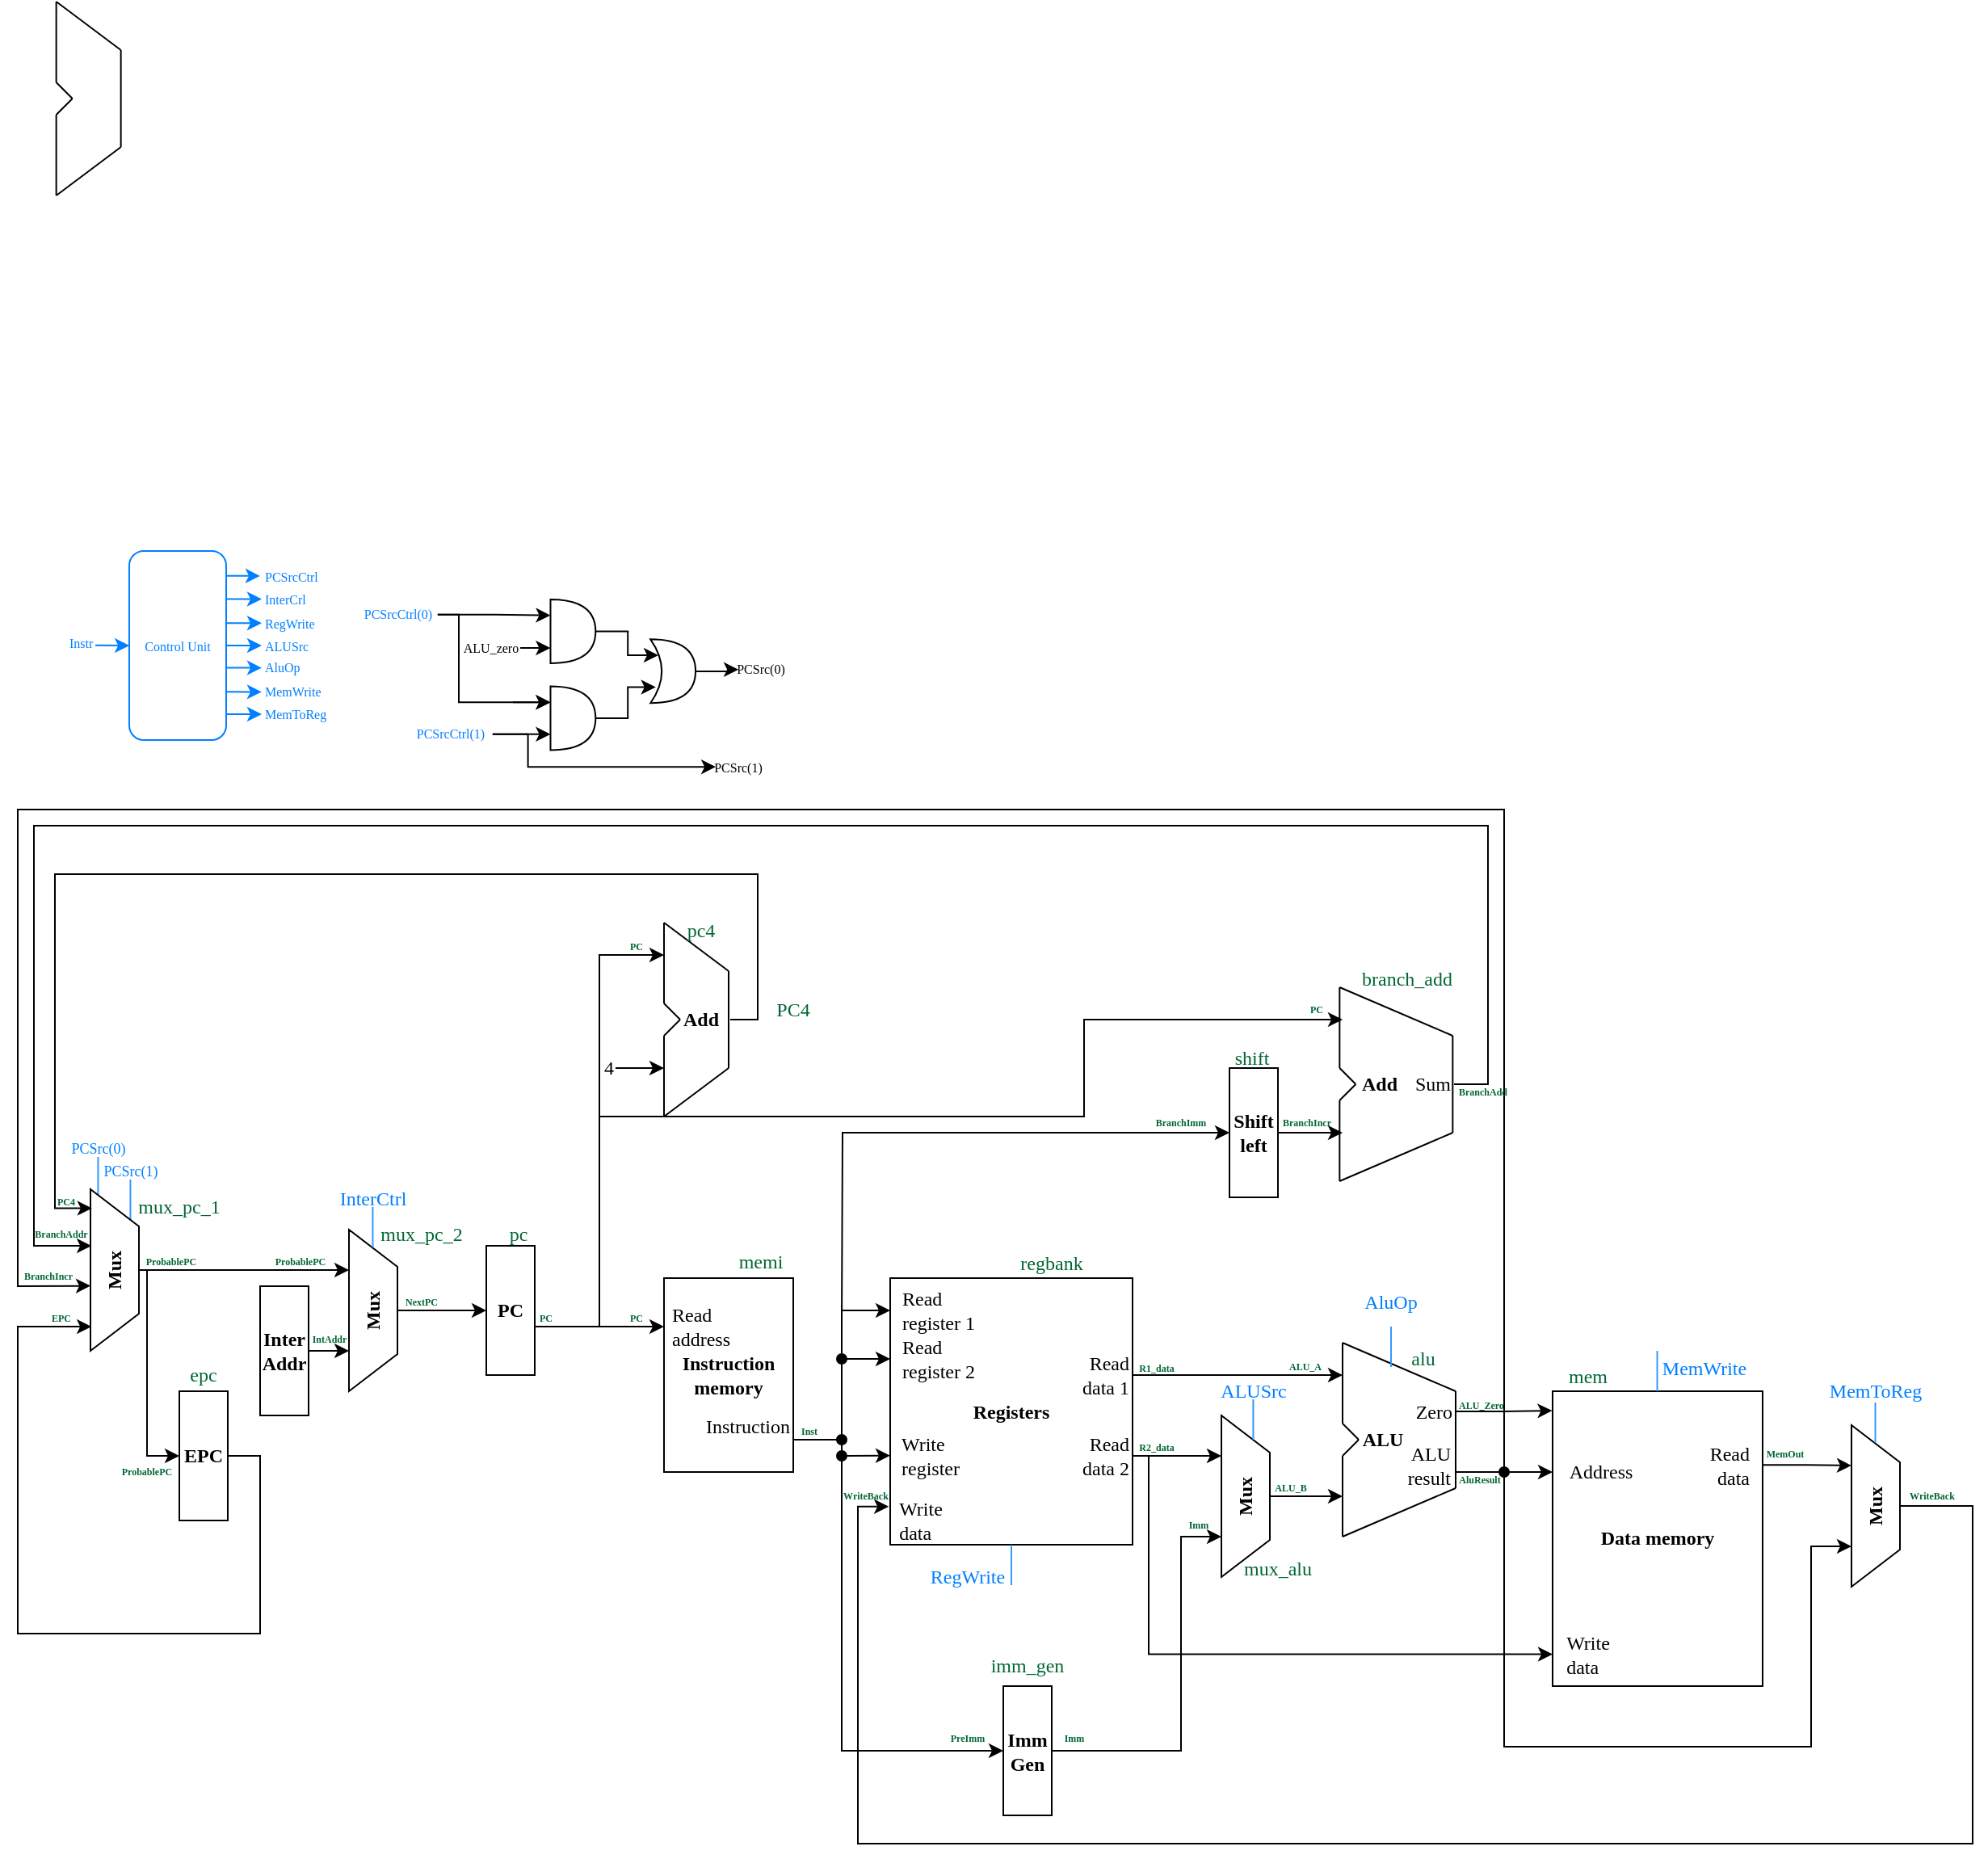 <mxfile version="20.0.1" type="google"><diagram id="E4F_lcrYX_jfELqJrm0R" name="Page-1"><mxGraphModel grid="0" page="0" gridSize="10" guides="1" tooltips="1" connect="1" arrows="1" fold="1" pageScale="1" pageWidth="827" pageHeight="1169" math="0" shadow="0"><root><mxCell id="0"/><mxCell id="1" parent="0"/><mxCell id="031ylx6lUXf5HoYLeLrI-119" value="" style="endArrow=none;html=1;entryX=0.5;entryY=1;entryDx=0;entryDy=0;strokeColor=#3399FF;fontFamily=Tahoma;" edge="1" parent="1"><mxGeometry width="50" height="50" relative="1" as="geometry"><mxPoint x="-110.29" y="260" as="sourcePoint"/><mxPoint x="-110.29" y="235" as="targetPoint"/></mxGeometry></mxCell><mxCell id="031ylx6lUXf5HoYLeLrI-122" value="&lt;font color=&quot;#007fff&quot; style=&quot;font-size: 9px;&quot;&gt;PCSrc(0)&lt;/font&gt;" style="text;html=1;strokeColor=none;fillColor=none;align=center;verticalAlign=middle;whiteSpace=wrap;rounded=0;fontSize=9;fontFamily=Tahoma;" vertex="1" parent="1"><mxGeometry x="-130" y="220" width="40" height="20" as="geometry"/></mxCell><mxCell id="SATdBJKkfqwQmDbWRKTM-77" value="" style="endArrow=none;html=1;entryX=0.5;entryY=1;entryDx=0;entryDy=0;strokeColor=#3399FF;fontFamily=Tahoma;" edge="1" parent="1"><mxGeometry width="50" height="50" relative="1" as="geometry"><mxPoint x="-90.29" y="274.0" as="sourcePoint"/><mxPoint x="-90.29" y="249" as="targetPoint"/></mxGeometry></mxCell><mxCell id="SATdBJKkfqwQmDbWRKTM-78" value="&lt;font color=&quot;#007fff&quot; style=&quot;font-size: 9px;&quot;&gt;PCSrc(1)&lt;/font&gt;" style="text;html=1;strokeColor=none;fillColor=none;align=center;verticalAlign=middle;whiteSpace=wrap;rounded=0;fontSize=9;fontFamily=Tahoma;" vertex="1" parent="1"><mxGeometry x="-110" y="234" width="40" height="20" as="geometry"/></mxCell><mxCell id="031ylx6lUXf5HoYLeLrI-25" style="edgeStyle=orthogonalEdgeStyle;rounded=0;orthogonalLoop=1;jettySize=auto;html=1;exitX=1;exitY=0.25;exitDx=0;exitDy=0;entryX=0;entryY=0.25;entryDx=0;entryDy=0;fontFamily=Tahoma;" edge="1" parent="1" source="031ylx6lUXf5HoYLeLrI-5" target="031ylx6lUXf5HoYLeLrI-16"><mxGeometry relative="1" as="geometry"><Array as="points"><mxPoint x="160" y="340"/></Array></mxGeometry></mxCell><mxCell id="031ylx6lUXf5HoYLeLrI-5" value="&lt;b&gt;PC&lt;/b&gt;" style="rounded=0;whiteSpace=wrap;html=1;rotation=0;fontFamily=Tahoma;" vertex="1" parent="1"><mxGeometry x="130" y="290" width="30" height="80" as="geometry"/></mxCell><mxCell id="031ylx6lUXf5HoYLeLrI-8" value="" style="endArrow=none;html=1;fontFamily=Tahoma;" edge="1" parent="1"><mxGeometry width="50" height="50" relative="1" as="geometry"><mxPoint x="-96.18" y="-390" as="sourcePoint"/><mxPoint x="-96.18" y="-450" as="targetPoint"/></mxGeometry></mxCell><mxCell id="031ylx6lUXf5HoYLeLrI-9" value="" style="endArrow=none;html=1;fontFamily=Tahoma;" edge="1" parent="1"><mxGeometry width="50" height="50" relative="1" as="geometry"><mxPoint x="-136.18" y="-360" as="sourcePoint"/><mxPoint x="-96.18" y="-390" as="targetPoint"/></mxGeometry></mxCell><mxCell id="031ylx6lUXf5HoYLeLrI-11" value="" style="endArrow=none;html=1;fontFamily=Tahoma;" edge="1" parent="1"><mxGeometry width="50" height="50" relative="1" as="geometry"><mxPoint x="-136.18" y="-480" as="sourcePoint"/><mxPoint x="-96.18" y="-450" as="targetPoint"/></mxGeometry></mxCell><mxCell id="031ylx6lUXf5HoYLeLrI-12" value="" style="endArrow=none;html=1;fontFamily=Tahoma;" edge="1" parent="1"><mxGeometry width="50" height="50" relative="1" as="geometry"><mxPoint x="-136.18" y="-480" as="sourcePoint"/><mxPoint x="-136.18" y="-430" as="targetPoint"/></mxGeometry></mxCell><mxCell id="031ylx6lUXf5HoYLeLrI-13" value="" style="endArrow=none;html=1;fontFamily=Tahoma;" edge="1" parent="1"><mxGeometry width="50" height="50" relative="1" as="geometry"><mxPoint x="-136.18" y="-410" as="sourcePoint"/><mxPoint x="-136.18" y="-360" as="targetPoint"/></mxGeometry></mxCell><mxCell id="031ylx6lUXf5HoYLeLrI-14" value="" style="endArrow=none;html=1;fontFamily=Tahoma;" edge="1" parent="1"><mxGeometry width="50" height="50" relative="1" as="geometry"><mxPoint x="-136.18" y="-430" as="sourcePoint"/><mxPoint x="-126.18" y="-420" as="targetPoint"/></mxGeometry></mxCell><mxCell id="031ylx6lUXf5HoYLeLrI-15" value="" style="endArrow=none;html=1;fontFamily=Tahoma;" edge="1" parent="1"><mxGeometry width="50" height="50" relative="1" as="geometry"><mxPoint x="-126.18" y="-420" as="sourcePoint"/><mxPoint x="-136.18" y="-410" as="targetPoint"/></mxGeometry></mxCell><mxCell id="031ylx6lUXf5HoYLeLrI-16" value="&lt;b&gt;Instruction memory&lt;/b&gt;" style="rounded=0;whiteSpace=wrap;html=1;fontFamily=Tahoma;" vertex="1" parent="1"><mxGeometry x="240" y="310" width="80" height="120" as="geometry"/></mxCell><mxCell id="031ylx6lUXf5HoYLeLrI-17" value="&lt;b&gt;Registers&lt;/b&gt;" style="rounded=0;whiteSpace=wrap;html=1;fontFamily=Tahoma;" vertex="1" parent="1"><mxGeometry x="380" y="310" width="150" height="165" as="geometry"/></mxCell><mxCell id="031ylx6lUXf5HoYLeLrI-18" value="" style="endArrow=none;html=1;fontFamily=Tahoma;" edge="1" parent="1"><mxGeometry width="50" height="50" relative="1" as="geometry"><mxPoint x="280.0" y="180.0" as="sourcePoint"/><mxPoint x="280.0" y="120.0" as="targetPoint"/></mxGeometry></mxCell><mxCell id="031ylx6lUXf5HoYLeLrI-19" value="" style="endArrow=none;html=1;fontFamily=Tahoma;" edge="1" parent="1"><mxGeometry width="50" height="50" relative="1" as="geometry"><mxPoint x="240.0" y="210.0" as="sourcePoint"/><mxPoint x="280.0" y="180.0" as="targetPoint"/></mxGeometry></mxCell><mxCell id="031ylx6lUXf5HoYLeLrI-20" value="" style="endArrow=none;html=1;fontFamily=Tahoma;" edge="1" parent="1"><mxGeometry width="50" height="50" relative="1" as="geometry"><mxPoint x="240.0" y="90.0" as="sourcePoint"/><mxPoint x="280.0" y="120.0" as="targetPoint"/></mxGeometry></mxCell><mxCell id="031ylx6lUXf5HoYLeLrI-21" value="" style="endArrow=none;html=1;fontFamily=Tahoma;" edge="1" parent="1"><mxGeometry width="50" height="50" relative="1" as="geometry"><mxPoint x="240.0" y="90.0" as="sourcePoint"/><mxPoint x="240.0" y="140.0" as="targetPoint"/></mxGeometry></mxCell><mxCell id="031ylx6lUXf5HoYLeLrI-22" value="" style="endArrow=none;html=1;fontFamily=Tahoma;" edge="1" parent="1"><mxGeometry width="50" height="50" relative="1" as="geometry"><mxPoint x="240.0" y="160.0" as="sourcePoint"/><mxPoint x="240.0" y="210.0" as="targetPoint"/></mxGeometry></mxCell><mxCell id="031ylx6lUXf5HoYLeLrI-23" value="" style="endArrow=none;html=1;fontFamily=Tahoma;" edge="1" parent="1"><mxGeometry width="50" height="50" relative="1" as="geometry"><mxPoint x="240.0" y="140.0" as="sourcePoint"/><mxPoint x="250.0" y="150.0" as="targetPoint"/></mxGeometry></mxCell><mxCell id="031ylx6lUXf5HoYLeLrI-24" value="" style="endArrow=none;html=1;fontFamily=Tahoma;" edge="1" parent="1"><mxGeometry width="50" height="50" relative="1" as="geometry"><mxPoint x="250.0" y="150.0" as="sourcePoint"/><mxPoint x="240.0" y="160.0" as="targetPoint"/></mxGeometry></mxCell><mxCell id="031ylx6lUXf5HoYLeLrI-26" value="&lt;div style=&quot;text-align: left&quot;&gt;&lt;span&gt;Read&lt;/span&gt;&lt;/div&gt;&lt;div style=&quot;text-align: left&quot;&gt;&lt;span&gt;address&lt;/span&gt;&lt;/div&gt;" style="text;html=1;strokeColor=none;fillColor=none;align=center;verticalAlign=middle;whiteSpace=wrap;rounded=0;fontFamily=Tahoma;" vertex="1" parent="1"><mxGeometry x="243" y="330" width="40" height="20" as="geometry"/></mxCell><mxCell id="031ylx6lUXf5HoYLeLrI-32" style="edgeStyle=orthogonalEdgeStyle;rounded=0;orthogonalLoop=1;jettySize=auto;html=1;exitX=1;exitY=0.75;exitDx=0;exitDy=0;entryX=0;entryY=0.5;entryDx=0;entryDy=0;fontFamily=Tahoma;" edge="1" parent="1" source="031ylx6lUXf5HoYLeLrI-27" target="031ylx6lUXf5HoYLeLrI-28"><mxGeometry relative="1" as="geometry"><Array as="points"><mxPoint x="320" y="410"/><mxPoint x="350" y="410"/><mxPoint x="350" y="330"/></Array></mxGeometry></mxCell><mxCell id="031ylx6lUXf5HoYLeLrI-27" value="&lt;div&gt;Instruction&lt;/div&gt;" style="text;html=1;strokeColor=none;fillColor=none;align=right;verticalAlign=middle;whiteSpace=wrap;rounded=0;fontFamily=Tahoma;" vertex="1" parent="1"><mxGeometry x="280" y="392" width="40" height="20" as="geometry"/></mxCell><mxCell id="031ylx6lUXf5HoYLeLrI-28" value="&lt;div style=&quot;text-align: left&quot;&gt;&lt;span&gt;Read&lt;/span&gt;&lt;/div&gt;&lt;div style=&quot;text-align: left&quot;&gt;&lt;span&gt;register 1&lt;/span&gt;&lt;/div&gt;" style="text;html=1;strokeColor=none;fillColor=none;align=center;verticalAlign=middle;whiteSpace=wrap;rounded=0;fontFamily=Tahoma;" vertex="1" parent="1"><mxGeometry x="380" y="320" width="60" height="20" as="geometry"/></mxCell><mxCell id="031ylx6lUXf5HoYLeLrI-33" style="edgeStyle=orthogonalEdgeStyle;rounded=0;orthogonalLoop=1;jettySize=auto;html=1;entryX=0;entryY=0.5;entryDx=0;entryDy=0;startArrow=oval;startFill=1;fontFamily=Tahoma;" edge="1" parent="1" target="031ylx6lUXf5HoYLeLrI-29"><mxGeometry relative="1" as="geometry"><mxPoint x="350" y="360" as="targetPoint"/><mxPoint x="350" y="360" as="sourcePoint"/></mxGeometry></mxCell><mxCell id="031ylx6lUXf5HoYLeLrI-29" value="&lt;div style=&quot;text-align: left&quot;&gt;&lt;span&gt;Read&lt;/span&gt;&lt;/div&gt;&lt;div style=&quot;text-align: left&quot;&gt;&lt;span&gt;register 2&lt;/span&gt;&lt;/div&gt;" style="text;html=1;strokeColor=none;fillColor=none;align=center;verticalAlign=middle;whiteSpace=wrap;rounded=0;fontFamily=Tahoma;" vertex="1" parent="1"><mxGeometry x="380" y="350" width="60" height="20" as="geometry"/></mxCell><mxCell id="031ylx6lUXf5HoYLeLrI-30" value="&lt;div style=&quot;text-align: left&quot;&gt;&lt;span&gt;Write&lt;/span&gt;&lt;/div&gt;&lt;div style=&quot;text-align: left&quot;&gt;&lt;span&gt;register&lt;/span&gt;&lt;/div&gt;" style="text;html=1;strokeColor=none;fillColor=none;align=center;verticalAlign=middle;whiteSpace=wrap;rounded=0;fontFamily=Tahoma;" vertex="1" parent="1"><mxGeometry x="380" y="410" width="50" height="20" as="geometry"/></mxCell><mxCell id="031ylx6lUXf5HoYLeLrI-31" value="&lt;div style=&quot;text-align: left&quot;&gt;Write&lt;/div&gt;&lt;div style=&quot;text-align: left&quot;&gt;data&lt;/div&gt;" style="text;html=1;strokeColor=none;fillColor=none;align=center;verticalAlign=middle;whiteSpace=wrap;rounded=0;fontFamily=Tahoma;" vertex="1" parent="1"><mxGeometry x="384" y="450" width="30" height="20" as="geometry"/></mxCell><mxCell id="031ylx6lUXf5HoYLeLrI-34" style="edgeStyle=orthogonalEdgeStyle;rounded=0;orthogonalLoop=1;jettySize=auto;html=1;entryX=0;entryY=0.5;entryDx=0;entryDy=0;startArrow=oval;startFill=1;fontFamily=Tahoma;" edge="1" parent="1"><mxGeometry relative="1" as="geometry"><mxPoint x="380" y="419.86" as="targetPoint"/><mxPoint x="350" y="420" as="sourcePoint"/><Array as="points"><mxPoint x="350" y="420"/></Array></mxGeometry></mxCell><mxCell id="031ylx6lUXf5HoYLeLrI-47" style="edgeStyle=orthogonalEdgeStyle;rounded=0;orthogonalLoop=1;jettySize=auto;html=1;fontFamily=Tahoma;" edge="1" parent="1" source="031ylx6lUXf5HoYLeLrI-35"><mxGeometry relative="1" as="geometry"><mxPoint x="660" y="445" as="targetPoint"/></mxGeometry></mxCell><mxCell id="031ylx6lUXf5HoYLeLrI-35" value="&lt;b&gt;Mux&lt;/b&gt;" style="verticalLabelPosition=middle;verticalAlign=middle;html=1;shape=trapezoid;perimeter=trapezoidPerimeter;whiteSpace=wrap;size=0.23;arcSize=10;flipV=1;labelPosition=center;align=center;rotation=-90;fontFamily=Tahoma;" vertex="1" parent="1"><mxGeometry x="550" y="430" width="100" height="30" as="geometry"/></mxCell><mxCell id="031ylx6lUXf5HoYLeLrI-80" style="edgeStyle=orthogonalEdgeStyle;rounded=0;orthogonalLoop=1;jettySize=auto;html=1;fontFamily=Tahoma;" edge="1" parent="1" source="031ylx6lUXf5HoYLeLrI-36"><mxGeometry relative="1" as="geometry"><mxPoint x="660" y="370" as="targetPoint"/></mxGeometry></mxCell><mxCell id="031ylx6lUXf5HoYLeLrI-36" value="&lt;div&gt;&lt;span&gt;Read&lt;/span&gt;&lt;/div&gt;&lt;div&gt;&lt;span&gt;data 1&lt;/span&gt;&lt;/div&gt;" style="text;html=1;strokeColor=none;fillColor=none;align=right;verticalAlign=middle;whiteSpace=wrap;rounded=0;fontFamily=Tahoma;" vertex="1" parent="1"><mxGeometry x="490" y="360" width="40" height="20" as="geometry"/></mxCell><mxCell id="031ylx6lUXf5HoYLeLrI-38" style="edgeStyle=orthogonalEdgeStyle;rounded=0;orthogonalLoop=1;jettySize=auto;html=1;exitX=1;exitY=0.5;exitDx=0;exitDy=0;entryX=0.75;entryY=0;entryDx=0;entryDy=0;fontFamily=Tahoma;" edge="1" parent="1" source="031ylx6lUXf5HoYLeLrI-37" target="031ylx6lUXf5HoYLeLrI-35"><mxGeometry relative="1" as="geometry"/></mxCell><mxCell id="031ylx6lUXf5HoYLeLrI-37" value="&lt;div&gt;&lt;span&gt;Read&lt;/span&gt;&lt;/div&gt;&lt;div&gt;&lt;span&gt;data 2&lt;/span&gt;&lt;/div&gt;" style="text;html=1;strokeColor=none;fillColor=none;align=right;verticalAlign=middle;whiteSpace=wrap;rounded=0;fontFamily=Tahoma;" vertex="1" parent="1"><mxGeometry x="490" y="410" width="40" height="20" as="geometry"/></mxCell><mxCell id="031ylx6lUXf5HoYLeLrI-40" value="" style="endArrow=none;html=1;fontFamily=Tahoma;" edge="1" parent="1"><mxGeometry width="50" height="50" relative="1" as="geometry"><mxPoint x="730" y="440.0" as="sourcePoint"/><mxPoint x="730" y="380.0" as="targetPoint"/></mxGeometry></mxCell><mxCell id="031ylx6lUXf5HoYLeLrI-41" value="" style="endArrow=none;html=1;fontFamily=Tahoma;" edge="1" parent="1"><mxGeometry width="50" height="50" relative="1" as="geometry"><mxPoint x="660" y="470.0" as="sourcePoint"/><mxPoint x="730" y="440" as="targetPoint"/></mxGeometry></mxCell><mxCell id="031ylx6lUXf5HoYLeLrI-42" value="" style="endArrow=none;html=1;fontFamily=Tahoma;" edge="1" parent="1"><mxGeometry width="50" height="50" relative="1" as="geometry"><mxPoint x="660" y="350.0" as="sourcePoint"/><mxPoint x="730" y="380" as="targetPoint"/></mxGeometry></mxCell><mxCell id="031ylx6lUXf5HoYLeLrI-43" value="" style="endArrow=none;html=1;fontFamily=Tahoma;" edge="1" parent="1"><mxGeometry width="50" height="50" relative="1" as="geometry"><mxPoint x="660.0" y="350.0" as="sourcePoint"/><mxPoint x="660" y="400.0" as="targetPoint"/></mxGeometry></mxCell><mxCell id="031ylx6lUXf5HoYLeLrI-44" value="" style="endArrow=none;html=1;fontFamily=Tahoma;" edge="1" parent="1"><mxGeometry width="50" height="50" relative="1" as="geometry"><mxPoint x="660" y="420.0" as="sourcePoint"/><mxPoint x="660.0" y="470.0" as="targetPoint"/></mxGeometry></mxCell><mxCell id="031ylx6lUXf5HoYLeLrI-45" value="" style="endArrow=none;html=1;fontFamily=Tahoma;" edge="1" parent="1"><mxGeometry width="50" height="50" relative="1" as="geometry"><mxPoint x="660" y="400.0" as="sourcePoint"/><mxPoint x="670.0" y="410.0" as="targetPoint"/></mxGeometry></mxCell><mxCell id="031ylx6lUXf5HoYLeLrI-46" value="" style="endArrow=none;html=1;fontFamily=Tahoma;" edge="1" parent="1"><mxGeometry width="50" height="50" relative="1" as="geometry"><mxPoint x="670.0" y="410.0" as="sourcePoint"/><mxPoint x="660" y="420.0" as="targetPoint"/></mxGeometry></mxCell><mxCell id="031ylx6lUXf5HoYLeLrI-48" value="&lt;b&gt;ALU&lt;/b&gt;" style="text;html=1;strokeColor=none;fillColor=none;align=center;verticalAlign=middle;whiteSpace=wrap;rounded=0;fontFamily=Tahoma;" vertex="1" parent="1"><mxGeometry x="665" y="400" width="40" height="20" as="geometry"/></mxCell><mxCell id="031ylx6lUXf5HoYLeLrI-57" style="edgeStyle=orthogonalEdgeStyle;rounded=0;orthogonalLoop=1;jettySize=auto;html=1;entryX=-0.002;entryY=0.066;entryDx=0;entryDy=0;entryPerimeter=0;fontFamily=Tahoma;" edge="1" parent="1" source="031ylx6lUXf5HoYLeLrI-49" target="031ylx6lUXf5HoYLeLrI-51"><mxGeometry relative="1" as="geometry"/></mxCell><mxCell id="031ylx6lUXf5HoYLeLrI-49" value="&lt;div&gt;Zero&lt;/div&gt;" style="text;html=1;strokeColor=none;fillColor=none;align=right;verticalAlign=middle;whiteSpace=wrap;rounded=0;fontFamily=Tahoma;" vertex="1" parent="1"><mxGeometry x="690" y="382.5" width="40" height="20" as="geometry"/></mxCell><mxCell id="031ylx6lUXf5HoYLeLrI-50" value="&lt;div&gt;ALU&lt;/div&gt;&lt;div&gt;result&lt;/div&gt;" style="text;html=1;strokeColor=none;fillColor=none;align=right;verticalAlign=middle;whiteSpace=wrap;rounded=0;fontFamily=Tahoma;" vertex="1" parent="1"><mxGeometry x="689" y="416" width="40" height="20" as="geometry"/></mxCell><mxCell id="031ylx6lUXf5HoYLeLrI-59" style="edgeStyle=orthogonalEdgeStyle;rounded=0;orthogonalLoop=1;jettySize=auto;html=1;exitX=1;exitY=0.25;exitDx=0;exitDy=0;entryX=0.75;entryY=0;entryDx=0;entryDy=0;fontFamily=Tahoma;" edge="1" parent="1" source="031ylx6lUXf5HoYLeLrI-51" target="031ylx6lUXf5HoYLeLrI-58"><mxGeometry relative="1" as="geometry"/></mxCell><mxCell id="031ylx6lUXf5HoYLeLrI-51" value="&lt;b&gt;Data memory&lt;/b&gt;" style="rounded=0;whiteSpace=wrap;html=1;fontFamily=Tahoma;" vertex="1" parent="1"><mxGeometry x="790" y="380" width="130" height="182.5" as="geometry"/></mxCell><mxCell id="031ylx6lUXf5HoYLeLrI-52" value="&lt;div style=&quot;text-align: left&quot;&gt;&lt;span&gt;Address&lt;/span&gt;&lt;/div&gt;" style="text;html=1;strokeColor=none;fillColor=none;align=center;verticalAlign=middle;whiteSpace=wrap;rounded=0;fontFamily=Tahoma;" vertex="1" parent="1"><mxGeometry x="790" y="420" width="60" height="20" as="geometry"/></mxCell><mxCell id="031ylx6lUXf5HoYLeLrI-55" value="&lt;div&gt;&lt;span&gt;Read&lt;/span&gt;&lt;/div&gt;&lt;div&gt;&lt;span&gt;data&lt;/span&gt;&lt;/div&gt;" style="text;html=1;strokeColor=none;fillColor=none;align=right;verticalAlign=middle;whiteSpace=wrap;rounded=0;fontFamily=Tahoma;" vertex="1" parent="1"><mxGeometry x="874" y="416" width="40" height="20" as="geometry"/></mxCell><mxCell id="031ylx6lUXf5HoYLeLrI-56" value="&lt;div style=&quot;text-align: left&quot;&gt;Write&lt;/div&gt;&lt;div style=&quot;text-align: left&quot;&gt;data&lt;/div&gt;" style="text;html=1;strokeColor=none;fillColor=none;align=center;verticalAlign=middle;whiteSpace=wrap;rounded=0;fontFamily=Tahoma;" vertex="1" parent="1"><mxGeometry x="797" y="533" width="30" height="20" as="geometry"/></mxCell><mxCell id="031ylx6lUXf5HoYLeLrI-100" style="edgeStyle=orthogonalEdgeStyle;rounded=0;orthogonalLoop=1;jettySize=auto;html=1;entryX=-0.006;entryY=0.857;entryDx=0;entryDy=0;entryPerimeter=0;fontFamily=Tahoma;" edge="1" parent="1" source="031ylx6lUXf5HoYLeLrI-58" target="031ylx6lUXf5HoYLeLrI-17"><mxGeometry relative="1" as="geometry"><Array as="points"><mxPoint x="1050" y="451"/><mxPoint x="1050" y="660"/><mxPoint x="360" y="660"/><mxPoint x="360" y="451"/></Array></mxGeometry></mxCell><mxCell id="031ylx6lUXf5HoYLeLrI-58" value="&lt;b&gt;Mux&lt;/b&gt;" style="verticalLabelPosition=middle;verticalAlign=middle;html=1;shape=trapezoid;perimeter=trapezoidPerimeter;whiteSpace=wrap;size=0.23;arcSize=10;flipV=1;labelPosition=center;align=center;rotation=-90;fontFamily=Tahoma;" vertex="1" parent="1"><mxGeometry x="940" y="436" width="100" height="30" as="geometry"/></mxCell><mxCell id="031ylx6lUXf5HoYLeLrI-85" style="edgeStyle=orthogonalEdgeStyle;rounded=0;orthogonalLoop=1;jettySize=auto;html=1;fontFamily=Tahoma;" edge="1" parent="1" source="031ylx6lUXf5HoYLeLrI-61"><mxGeometry relative="1" as="geometry"><mxPoint x="660" y="220" as="targetPoint"/></mxGeometry></mxCell><mxCell id="SATdBJKkfqwQmDbWRKTM-69" style="edgeStyle=orthogonalEdgeStyle;rounded=0;orthogonalLoop=1;jettySize=auto;html=1;fontSize=6;fontColor=#006633;startArrow=classic;startFill=1;endArrow=none;endFill=0;fontFamily=Tahoma;" edge="1" parent="1" source="031ylx6lUXf5HoYLeLrI-61"><mxGeometry relative="1" as="geometry"><mxPoint x="350" y="340" as="targetPoint"/></mxGeometry></mxCell><mxCell id="031ylx6lUXf5HoYLeLrI-61" value="&lt;b&gt;Shift left&lt;/b&gt;" style="rounded=0;whiteSpace=wrap;html=1;rotation=0;fontFamily=Tahoma;" vertex="1" parent="1"><mxGeometry x="590" y="180" width="30" height="80" as="geometry"/></mxCell><mxCell id="031ylx6lUXf5HoYLeLrI-69" value="" style="endArrow=none;html=1;fontFamily=Tahoma;" edge="1" parent="1"><mxGeometry width="50" height="50" relative="1" as="geometry"><mxPoint x="728.17" y="220" as="sourcePoint"/><mxPoint x="728.17" y="160" as="targetPoint"/></mxGeometry></mxCell><mxCell id="031ylx6lUXf5HoYLeLrI-70" value="" style="endArrow=none;html=1;fontFamily=Tahoma;" edge="1" parent="1"><mxGeometry width="50" height="50" relative="1" as="geometry"><mxPoint x="658.17" y="250" as="sourcePoint"/><mxPoint x="728.17" y="220" as="targetPoint"/></mxGeometry></mxCell><mxCell id="031ylx6lUXf5HoYLeLrI-71" value="" style="endArrow=none;html=1;fontFamily=Tahoma;" edge="1" parent="1"><mxGeometry width="50" height="50" relative="1" as="geometry"><mxPoint x="658.17" y="130" as="sourcePoint"/><mxPoint x="728.17" y="160" as="targetPoint"/></mxGeometry></mxCell><mxCell id="031ylx6lUXf5HoYLeLrI-72" value="" style="endArrow=none;html=1;fontFamily=Tahoma;" edge="1" parent="1"><mxGeometry width="50" height="50" relative="1" as="geometry"><mxPoint x="658.17" y="130" as="sourcePoint"/><mxPoint x="658.17" y="180" as="targetPoint"/></mxGeometry></mxCell><mxCell id="031ylx6lUXf5HoYLeLrI-73" value="" style="endArrow=none;html=1;fontFamily=Tahoma;" edge="1" parent="1"><mxGeometry width="50" height="50" relative="1" as="geometry"><mxPoint x="658.17" y="200" as="sourcePoint"/><mxPoint x="658.17" y="250" as="targetPoint"/></mxGeometry></mxCell><mxCell id="031ylx6lUXf5HoYLeLrI-74" value="" style="endArrow=none;html=1;fontFamily=Tahoma;" edge="1" parent="1"><mxGeometry width="50" height="50" relative="1" as="geometry"><mxPoint x="658.17" y="180" as="sourcePoint"/><mxPoint x="668.17" y="190" as="targetPoint"/></mxGeometry></mxCell><mxCell id="031ylx6lUXf5HoYLeLrI-75" value="" style="endArrow=none;html=1;fontFamily=Tahoma;" edge="1" parent="1"><mxGeometry width="50" height="50" relative="1" as="geometry"><mxPoint x="668.17" y="190" as="sourcePoint"/><mxPoint x="658.17" y="200" as="targetPoint"/></mxGeometry></mxCell><mxCell id="031ylx6lUXf5HoYLeLrI-76" value="&lt;b&gt;Add&lt;/b&gt;" style="text;html=1;strokeColor=none;fillColor=none;align=center;verticalAlign=middle;whiteSpace=wrap;rounded=0;fontFamily=Tahoma;" vertex="1" parent="1"><mxGeometry x="663.17" y="180" width="40" height="20" as="geometry"/></mxCell><mxCell id="SATdBJKkfqwQmDbWRKTM-9" style="edgeStyle=orthogonalEdgeStyle;rounded=0;orthogonalLoop=1;jettySize=auto;html=1;entryX=0.646;entryY=0.98;entryDx=0;entryDy=0;entryPerimeter=0;fontFamily=Tahoma;" edge="1" parent="1" source="031ylx6lUXf5HoYLeLrI-77" target="031ylx6lUXf5HoYLeLrI-86"><mxGeometry relative="1" as="geometry"><Array as="points"><mxPoint x="750" y="190"/><mxPoint x="750" y="30"/><mxPoint x="-150" y="30"/><mxPoint x="-150" y="290"/><mxPoint x="-114" y="290"/></Array></mxGeometry></mxCell><mxCell id="031ylx6lUXf5HoYLeLrI-77" value="&lt;div&gt;Sum&lt;/div&gt;" style="text;html=1;strokeColor=none;fillColor=none;align=right;verticalAlign=middle;whiteSpace=wrap;rounded=0;fontFamily=Tahoma;" vertex="1" parent="1"><mxGeometry x="689" y="180" width="40" height="20" as="geometry"/></mxCell><mxCell id="031ylx6lUXf5HoYLeLrI-79" style="edgeStyle=orthogonalEdgeStyle;rounded=0;orthogonalLoop=1;jettySize=auto;html=1;fontFamily=Tahoma;" edge="1" parent="1"><mxGeometry relative="1" as="geometry"><mxPoint x="790" y="542.8" as="targetPoint"/><mxPoint x="550" y="420" as="sourcePoint"/><Array as="points"><mxPoint x="540" y="420"/><mxPoint x="540" y="543"/></Array></mxGeometry></mxCell><mxCell id="031ylx6lUXf5HoYLeLrI-83" style="edgeStyle=orthogonalEdgeStyle;rounded=0;orthogonalLoop=1;jettySize=auto;html=1;entryX=0.25;entryY=0;entryDx=0;entryDy=0;fontFamily=Tahoma;" edge="1" parent="1" source="031ylx6lUXf5HoYLeLrI-82" target="031ylx6lUXf5HoYLeLrI-35"><mxGeometry relative="1" as="geometry"><Array as="points"><mxPoint x="560" y="603"/><mxPoint x="560" y="470"/></Array></mxGeometry></mxCell><mxCell id="031ylx6lUXf5HoYLeLrI-82" value="&lt;b&gt;Imm Gen&lt;/b&gt;" style="rounded=0;whiteSpace=wrap;html=1;rotation=0;fontFamily=Tahoma;" vertex="1" parent="1"><mxGeometry x="450" y="562.5" width="30" height="80" as="geometry"/></mxCell><mxCell id="SATdBJKkfqwQmDbWRKTM-1" style="edgeStyle=orthogonalEdgeStyle;rounded=0;orthogonalLoop=1;jettySize=auto;html=1;entryX=0.75;entryY=0;entryDx=0;entryDy=0;fontFamily=Tahoma;" edge="1" parent="1" source="031ylx6lUXf5HoYLeLrI-86" target="031ylx6lUXf5HoYLeLrI-102"><mxGeometry relative="1" as="geometry"/></mxCell><mxCell id="SATdBJKkfqwQmDbWRKTM-6" style="edgeStyle=orthogonalEdgeStyle;rounded=0;orthogonalLoop=1;jettySize=auto;html=1;exitX=0.5;exitY=1;exitDx=0;exitDy=0;entryX=0;entryY=0.5;entryDx=0;entryDy=0;fontFamily=Tahoma;" edge="1" parent="1" source="031ylx6lUXf5HoYLeLrI-86" target="SATdBJKkfqwQmDbWRKTM-3"><mxGeometry relative="1" as="geometry"><Array as="points"><mxPoint x="-80" y="305"/><mxPoint x="-80" y="420"/></Array></mxGeometry></mxCell><mxCell id="031ylx6lUXf5HoYLeLrI-86" value="&lt;b&gt;Mux&lt;/b&gt;" style="verticalLabelPosition=middle;verticalAlign=middle;html=1;shape=trapezoid;perimeter=trapezoidPerimeter;whiteSpace=wrap;size=0.23;arcSize=10;flipV=1;labelPosition=center;align=center;rotation=-90;fontFamily=Tahoma;" vertex="1" parent="1"><mxGeometry x="-150" y="290" width="100" height="30" as="geometry"/></mxCell><mxCell id="031ylx6lUXf5HoYLeLrI-91" style="edgeStyle=orthogonalEdgeStyle;rounded=0;orthogonalLoop=1;jettySize=auto;html=1;fontFamily=Tahoma;" edge="1" parent="1"><mxGeometry relative="1" as="geometry"><mxPoint x="790" y="430" as="targetPoint"/><mxPoint x="730.0" y="430" as="sourcePoint"/></mxGeometry></mxCell><mxCell id="031ylx6lUXf5HoYLeLrI-92" style="edgeStyle=orthogonalEdgeStyle;rounded=0;orthogonalLoop=1;jettySize=auto;html=1;entryX=0.25;entryY=0;entryDx=0;entryDy=0;fontFamily=Tahoma;" edge="1" parent="1" target="031ylx6lUXf5HoYLeLrI-58"><mxGeometry relative="1" as="geometry"><mxPoint x="760" y="610" as="targetPoint"/><mxPoint x="750" y="430" as="sourcePoint"/><Array as="points"><mxPoint x="760" y="430"/><mxPoint x="760" y="600"/><mxPoint x="950" y="600"/><mxPoint x="950" y="476"/></Array></mxGeometry></mxCell><mxCell id="031ylx6lUXf5HoYLeLrI-93" style="edgeStyle=orthogonalEdgeStyle;rounded=0;orthogonalLoop=1;jettySize=auto;html=1;fontFamily=Tahoma;" edge="1" parent="1"><mxGeometry relative="1" as="geometry"><mxPoint x="240" y="110" as="targetPoint"/><mxPoint x="190" y="340" as="sourcePoint"/><Array as="points"><mxPoint x="200" y="340"/><mxPoint x="200" y="110"/></Array></mxGeometry></mxCell><mxCell id="031ylx6lUXf5HoYLeLrI-94" style="edgeStyle=orthogonalEdgeStyle;rounded=0;orthogonalLoop=1;jettySize=auto;html=1;fontFamily=Tahoma;" edge="1" parent="1"><mxGeometry relative="1" as="geometry"><mxPoint x="200" y="280" as="sourcePoint"/><mxPoint x="660" y="150" as="targetPoint"/><Array as="points"><mxPoint x="200" y="210"/><mxPoint x="500" y="210"/><mxPoint x="500" y="150"/></Array></mxGeometry></mxCell><mxCell id="031ylx6lUXf5HoYLeLrI-96" style="edgeStyle=orthogonalEdgeStyle;rounded=0;orthogonalLoop=1;jettySize=auto;html=1;entryX=0;entryY=0.5;entryDx=0;entryDy=0;fontFamily=Tahoma;" edge="1" parent="1"><mxGeometry relative="1" as="geometry"><mxPoint x="240" y="180" as="targetPoint"/><mxPoint x="210" y="180" as="sourcePoint"/></mxGeometry></mxCell><mxCell id="031ylx6lUXf5HoYLeLrI-97" value="&lt;div style=&quot;text-align: left&quot;&gt;4&lt;/div&gt;" style="text;html=1;strokeColor=none;fillColor=none;align=center;verticalAlign=middle;whiteSpace=wrap;rounded=0;fontFamily=Tahoma;" vertex="1" parent="1"><mxGeometry x="186" y="170" width="40" height="20" as="geometry"/></mxCell><mxCell id="SATdBJKkfqwQmDbWRKTM-8" style="edgeStyle=orthogonalEdgeStyle;rounded=0;orthogonalLoop=1;jettySize=auto;html=1;entryX=0.882;entryY=0.969;entryDx=0;entryDy=0;entryPerimeter=0;fontFamily=Tahoma;" edge="1" parent="1" target="031ylx6lUXf5HoYLeLrI-86"><mxGeometry relative="1" as="geometry"><mxPoint x="281" y="150.0" as="sourcePoint"/><mxPoint x="-116.55" y="266.5" as="targetPoint"/><Array as="points"><mxPoint x="298" y="150"/><mxPoint x="298" y="60"/><mxPoint x="-137" y="60"/><mxPoint x="-137" y="267"/></Array></mxGeometry></mxCell><mxCell id="031ylx6lUXf5HoYLeLrI-99" value="Add" style="text;html=1;strokeColor=none;fillColor=none;align=center;verticalAlign=middle;whiteSpace=wrap;rounded=0;fontFamily=Tahoma;fontStyle=1" vertex="1" parent="1"><mxGeometry x="243.0" y="140" width="40" height="20" as="geometry"/></mxCell><mxCell id="031ylx6lUXf5HoYLeLrI-101" style="edgeStyle=orthogonalEdgeStyle;rounded=0;orthogonalLoop=1;jettySize=auto;html=1;entryX=0;entryY=0.5;entryDx=0;entryDy=0;startArrow=oval;startFill=1;fontFamily=Tahoma;" edge="1" parent="1" target="031ylx6lUXf5HoYLeLrI-82"><mxGeometry relative="1" as="geometry"><mxPoint x="390" y="429.86" as="targetPoint"/><mxPoint x="350" y="410" as="sourcePoint"/><Array as="points"><mxPoint x="350" y="410"/><mxPoint x="350" y="603"/></Array></mxGeometry></mxCell><mxCell id="031ylx6lUXf5HoYLeLrI-103" style="edgeStyle=orthogonalEdgeStyle;rounded=0;orthogonalLoop=1;jettySize=auto;html=1;fontFamily=Tahoma;" edge="1" parent="1" source="031ylx6lUXf5HoYLeLrI-102" target="031ylx6lUXf5HoYLeLrI-5"><mxGeometry relative="1" as="geometry"/></mxCell><mxCell id="031ylx6lUXf5HoYLeLrI-102" value="&lt;b&gt;Mux&lt;/b&gt;" style="verticalLabelPosition=middle;verticalAlign=middle;html=1;shape=trapezoid;perimeter=trapezoidPerimeter;whiteSpace=wrap;size=0.23;arcSize=10;flipV=1;labelPosition=center;align=center;rotation=-90;fontFamily=Tahoma;" vertex="1" parent="1"><mxGeometry x="10" y="315" width="100" height="30" as="geometry"/></mxCell><mxCell id="031ylx6lUXf5HoYLeLrI-107" value="&lt;font color=&quot;#007fff&quot;&gt;RegWrite&lt;/font&gt;" style="text;html=1;strokeColor=none;fillColor=none;align=center;verticalAlign=middle;whiteSpace=wrap;rounded=0;fontFamily=Tahoma;" vertex="1" parent="1"><mxGeometry x="408" y="485" width="40" height="20" as="geometry"/></mxCell><mxCell id="031ylx6lUXf5HoYLeLrI-109" value="" style="endArrow=none;html=1;entryX=0.5;entryY=1;entryDx=0;entryDy=0;strokeColor=#3399FF;fontFamily=Tahoma;" edge="1" parent="1" target="031ylx6lUXf5HoYLeLrI-17"><mxGeometry width="50" height="50" relative="1" as="geometry"><mxPoint x="455" y="500" as="sourcePoint"/><mxPoint x="470" y="430" as="targetPoint"/></mxGeometry></mxCell><mxCell id="031ylx6lUXf5HoYLeLrI-113" value="&lt;font color=&quot;#007fff&quot;&gt;MemWrite&lt;/font&gt;" style="text;html=1;strokeColor=none;fillColor=none;align=center;verticalAlign=middle;whiteSpace=wrap;rounded=0;fontFamily=Tahoma;" vertex="1" parent="1"><mxGeometry x="864" y="356" width="40" height="20" as="geometry"/></mxCell><mxCell id="031ylx6lUXf5HoYLeLrI-114" value="" style="endArrow=none;html=1;entryX=0.5;entryY=1;entryDx=0;entryDy=0;strokeColor=#3399FF;fontFamily=Tahoma;" edge="1" parent="1"><mxGeometry width="50" height="50" relative="1" as="geometry"><mxPoint x="854.76" y="380" as="sourcePoint"/><mxPoint x="854.76" y="355" as="targetPoint"/></mxGeometry></mxCell><mxCell id="031ylx6lUXf5HoYLeLrI-115" value="" style="endArrow=none;html=1;entryX=0.5;entryY=1;entryDx=0;entryDy=0;strokeColor=#3399FF;fontFamily=Tahoma;" edge="1" parent="1"><mxGeometry width="50" height="50" relative="1" as="geometry"><mxPoint x="989.76" y="412" as="sourcePoint"/><mxPoint x="989.76" y="387" as="targetPoint"/></mxGeometry></mxCell><mxCell id="031ylx6lUXf5HoYLeLrI-116" value="&lt;font color=&quot;#007fff&quot;&gt;MemToReg&lt;/font&gt;" style="text;html=1;strokeColor=none;fillColor=none;align=center;verticalAlign=middle;whiteSpace=wrap;rounded=0;fontFamily=Tahoma;" vertex="1" parent="1"><mxGeometry x="970" y="370" width="40" height="20" as="geometry"/></mxCell><mxCell id="031ylx6lUXf5HoYLeLrI-117" value="" style="endArrow=none;html=1;entryX=0.5;entryY=1;entryDx=0;entryDy=0;strokeColor=#3399FF;fontFamily=Tahoma;" edge="1" parent="1"><mxGeometry width="50" height="50" relative="1" as="geometry"><mxPoint x="690.0" y="365" as="sourcePoint"/><mxPoint x="690.0" y="340" as="targetPoint"/></mxGeometry></mxCell><mxCell id="031ylx6lUXf5HoYLeLrI-118" value="" style="endArrow=none;html=1;entryX=0.5;entryY=1;entryDx=0;entryDy=0;strokeColor=#3399FF;fontFamily=Tahoma;" edge="1" parent="1"><mxGeometry width="50" height="50" relative="1" as="geometry"><mxPoint x="604.71" y="410" as="sourcePoint"/><mxPoint x="604.71" y="385" as="targetPoint"/></mxGeometry></mxCell><mxCell id="031ylx6lUXf5HoYLeLrI-120" value="&lt;font color=&quot;#007fff&quot;&gt;AluOp&lt;/font&gt;" style="text;html=1;strokeColor=none;fillColor=none;align=center;verticalAlign=middle;whiteSpace=wrap;rounded=0;fontFamily=Tahoma;" vertex="1" parent="1"><mxGeometry x="670" y="315" width="40" height="20" as="geometry"/></mxCell><mxCell id="031ylx6lUXf5HoYLeLrI-121" value="&lt;font color=&quot;#007fff&quot;&gt;ALUSrc&lt;/font&gt;" style="text;html=1;strokeColor=none;fillColor=none;align=center;verticalAlign=middle;whiteSpace=wrap;rounded=0;fontFamily=Tahoma;" vertex="1" parent="1"><mxGeometry x="585" y="370" width="40" height="20" as="geometry"/></mxCell><mxCell id="SATdBJKkfqwQmDbWRKTM-7" style="edgeStyle=orthogonalEdgeStyle;rounded=0;orthogonalLoop=1;jettySize=auto;html=1;entryX=0.25;entryY=0;entryDx=0;entryDy=0;fontFamily=Tahoma;" edge="1" parent="1" source="SATdBJKkfqwQmDbWRKTM-2" target="031ylx6lUXf5HoYLeLrI-102"><mxGeometry relative="1" as="geometry"/></mxCell><mxCell id="SATdBJKkfqwQmDbWRKTM-2" value="&lt;b&gt;Inter Addr&lt;/b&gt;" style="rounded=0;whiteSpace=wrap;html=1;rotation=0;fontFamily=Tahoma;" vertex="1" parent="1"><mxGeometry x="-10" y="315" width="30" height="80" as="geometry"/></mxCell><mxCell id="SATdBJKkfqwQmDbWRKTM-4" style="edgeStyle=orthogonalEdgeStyle;rounded=0;orthogonalLoop=1;jettySize=auto;html=1;entryX=0.158;entryY=0.98;entryDx=0;entryDy=0;entryPerimeter=0;fontFamily=Tahoma;" edge="1" parent="1" source="SATdBJKkfqwQmDbWRKTM-3" target="031ylx6lUXf5HoYLeLrI-86"><mxGeometry relative="1" as="geometry"><Array as="points"><mxPoint x="-10" y="420"/><mxPoint x="-10" y="530"/><mxPoint x="-160" y="530"/><mxPoint x="-160" y="340"/><mxPoint x="-114" y="340"/></Array></mxGeometry></mxCell><mxCell id="SATdBJKkfqwQmDbWRKTM-3" value="&lt;b&gt;EPC&lt;/b&gt;" style="rounded=0;whiteSpace=wrap;html=1;rotation=0;fontFamily=Tahoma;" vertex="1" parent="1"><mxGeometry x="-60" y="380" width="30" height="80" as="geometry"/></mxCell><mxCell id="SATdBJKkfqwQmDbWRKTM-10" value="" style="endArrow=none;html=1;entryX=0.5;entryY=1;entryDx=0;entryDy=0;strokeColor=#3399FF;fontFamily=Tahoma;" edge="1" parent="1"><mxGeometry width="50" height="50" relative="1" as="geometry"><mxPoint x="59.71" y="291" as="sourcePoint"/><mxPoint x="59.71" y="266" as="targetPoint"/></mxGeometry></mxCell><mxCell id="SATdBJKkfqwQmDbWRKTM-11" value="&lt;font color=&quot;#007fff&quot;&gt;InterCtrl&lt;/font&gt;" style="text;html=1;strokeColor=none;fillColor=none;align=center;verticalAlign=middle;whiteSpace=wrap;rounded=0;fontFamily=Tahoma;" vertex="1" parent="1"><mxGeometry x="40" y="251" width="40" height="20" as="geometry"/></mxCell><mxCell id="SATdBJKkfqwQmDbWRKTM-13" value="" style="endArrow=classic;html=1;rounded=0;entryX=0.402;entryY=1;entryDx=0;entryDy=0;entryPerimeter=0;startArrow=oval;startFill=1;fontFamily=Tahoma;" edge="1" parent="1" target="031ylx6lUXf5HoYLeLrI-86"><mxGeometry width="50" height="50" relative="1" as="geometry"><mxPoint x="760" y="430" as="sourcePoint"/><mxPoint x="-190" y="300" as="targetPoint"/><Array as="points"><mxPoint x="760" y="20"/><mxPoint x="-160" y="20"/><mxPoint x="-160" y="315"/></Array></mxGeometry></mxCell><mxCell id="SATdBJKkfqwQmDbWRKTM-17" value="&lt;font color=&quot;#006633&quot;&gt;branch_add&lt;/font&gt;" style="text;html=1;strokeColor=none;fillColor=none;align=center;verticalAlign=middle;whiteSpace=wrap;rounded=0;fontFamily=Tahoma;" vertex="1" parent="1"><mxGeometry x="670" y="110" width="60" height="30" as="geometry"/></mxCell><mxCell id="SATdBJKkfqwQmDbWRKTM-18" value="&lt;font color=&quot;#006633&quot; style=&quot;font-size: 6px;&quot;&gt;PC&lt;/font&gt;" style="text;html=1;strokeColor=none;fillColor=none;align=center;verticalAlign=middle;whiteSpace=wrap;rounded=0;fontSize=6;fontStyle=1;fontFamily=Tahoma;" vertex="1" parent="1"><mxGeometry x="614" y="129" width="60" height="30" as="geometry"/></mxCell><mxCell id="SATdBJKkfqwQmDbWRKTM-22" value="&lt;font color=&quot;#006633&quot;&gt;PC4&lt;/font&gt;" style="text;html=1;strokeColor=none;fillColor=none;align=center;verticalAlign=middle;whiteSpace=wrap;rounded=0;fontFamily=Tahoma;" vertex="1" parent="1"><mxGeometry x="290" y="129" width="60" height="30" as="geometry"/></mxCell><mxCell id="SATdBJKkfqwQmDbWRKTM-23" value="&lt;font color=&quot;#006633&quot;&gt;pc4&lt;/font&gt;" style="text;html=1;strokeColor=none;fillColor=none;align=center;verticalAlign=middle;whiteSpace=wrap;rounded=0;fontFamily=Tahoma;" vertex="1" parent="1"><mxGeometry x="233" y="80" width="60" height="30" as="geometry"/></mxCell><mxCell id="SATdBJKkfqwQmDbWRKTM-24" value="&lt;font color=&quot;#006633&quot; style=&quot;font-size: 6px;&quot;&gt;PC4&lt;/font&gt;" style="text;html=1;strokeColor=none;fillColor=none;align=center;verticalAlign=middle;whiteSpace=wrap;rounded=0;fontSize=6;fontStyle=1;fontFamily=Tahoma;" vertex="1" parent="1"><mxGeometry x="-140" y="259" width="20" height="7" as="geometry"/></mxCell><mxCell id="SATdBJKkfqwQmDbWRKTM-25" value="&lt;font color=&quot;#006633&quot; style=&quot;font-size: 6px;&quot;&gt;BranchAddr&lt;/font&gt;" style="text;html=1;strokeColor=none;fillColor=none;align=center;verticalAlign=middle;whiteSpace=wrap;rounded=0;fontSize=6;fontStyle=1;fontFamily=Tahoma;" vertex="1" parent="1"><mxGeometry x="-163" y="268" width="60" height="30" as="geometry"/></mxCell><mxCell id="SATdBJKkfqwQmDbWRKTM-26" value="&lt;font color=&quot;#006633&quot;&gt;mux_pc_1&lt;/font&gt;" style="text;html=1;strokeColor=none;fillColor=none;align=center;verticalAlign=middle;whiteSpace=wrap;rounded=0;fontFamily=Tahoma;" vertex="1" parent="1"><mxGeometry x="-90" y="251" width="60" height="30" as="geometry"/></mxCell><mxCell id="SATdBJKkfqwQmDbWRKTM-27" value="&lt;font color=&quot;#006633&quot; style=&quot;font-size: 6px;&quot;&gt;EPC&lt;/font&gt;" style="text;html=1;strokeColor=none;fillColor=none;align=center;verticalAlign=middle;whiteSpace=wrap;rounded=0;fontSize=6;fontStyle=1;fontFamily=Tahoma;" vertex="1" parent="1"><mxGeometry x="-163" y="320" width="60" height="30" as="geometry"/></mxCell><mxCell id="SATdBJKkfqwQmDbWRKTM-29" value="&lt;font color=&quot;#006633&quot;&gt;epc&lt;/font&gt;" style="text;html=1;strokeColor=none;fillColor=none;align=center;verticalAlign=middle;whiteSpace=wrap;rounded=0;fontFamily=Tahoma;" vertex="1" parent="1"><mxGeometry x="-75" y="355" width="60" height="30" as="geometry"/></mxCell><mxCell id="SATdBJKkfqwQmDbWRKTM-30" value="&lt;font color=&quot;#006633&quot;&gt;ProbablePC&lt;/font&gt;" style="text;html=1;strokeColor=none;fillColor=none;align=center;verticalAlign=middle;whiteSpace=wrap;rounded=0;fontSize=6;fontStyle=1;fontFamily=Tahoma;" vertex="1" parent="1"><mxGeometry x="-110" y="415" width="60" height="30" as="geometry"/></mxCell><mxCell id="SATdBJKkfqwQmDbWRKTM-31" value="&lt;font color=&quot;#006633&quot;&gt;mux_pc_2&lt;/font&gt;" style="text;html=1;strokeColor=none;fillColor=none;align=center;verticalAlign=middle;whiteSpace=wrap;rounded=0;fontFamily=Tahoma;" vertex="1" parent="1"><mxGeometry x="60" y="268" width="60" height="30" as="geometry"/></mxCell><mxCell id="SATdBJKkfqwQmDbWRKTM-32" value="&lt;font color=&quot;#006633&quot;&gt;ProbablePC&lt;/font&gt;" style="text;html=1;strokeColor=none;fillColor=none;align=center;verticalAlign=middle;whiteSpace=wrap;rounded=0;fontSize=6;fontStyle=1;fontFamily=Tahoma;" vertex="1" parent="1"><mxGeometry x="-15" y="285" width="60" height="30" as="geometry"/></mxCell><mxCell id="SATdBJKkfqwQmDbWRKTM-33" value="&lt;font color=&quot;#006633&quot;&gt;NextPC&lt;/font&gt;" style="text;html=1;strokeColor=none;fillColor=none;align=center;verticalAlign=middle;whiteSpace=wrap;rounded=0;fontSize=6;fontStyle=1;fontFamily=Tahoma;" vertex="1" parent="1"><mxGeometry x="60" y="310" width="60" height="30" as="geometry"/></mxCell><mxCell id="SATdBJKkfqwQmDbWRKTM-34" value="&lt;font color=&quot;#006633&quot;&gt;IntAddr&lt;/font&gt;" style="text;html=1;strokeColor=none;fillColor=none;align=center;verticalAlign=middle;whiteSpace=wrap;rounded=0;fontSize=6;fontStyle=1;fontFamily=Tahoma;" vertex="1" parent="1"><mxGeometry x="3" y="333" width="60" height="30" as="geometry"/></mxCell><mxCell id="SATdBJKkfqwQmDbWRKTM-35" value="&lt;font color=&quot;#006633&quot;&gt;PC&lt;/font&gt;" style="text;html=1;strokeColor=none;fillColor=none;align=center;verticalAlign=middle;whiteSpace=wrap;rounded=0;fontSize=6;fontStyle=1;fontFamily=Tahoma;" vertex="1" parent="1"><mxGeometry x="137" y="320" width="60" height="30" as="geometry"/></mxCell><mxCell id="SATdBJKkfqwQmDbWRKTM-37" value="&lt;font color=&quot;#006633&quot;&gt;pc&lt;/font&gt;" style="text;html=1;strokeColor=none;fillColor=none;align=center;verticalAlign=middle;whiteSpace=wrap;rounded=0;fontFamily=Tahoma;" vertex="1" parent="1"><mxGeometry x="120" y="268" width="60" height="30" as="geometry"/></mxCell><mxCell id="SATdBJKkfqwQmDbWRKTM-38" value="&lt;font color=&quot;#006633&quot;&gt;PC&lt;/font&gt;" style="text;html=1;strokeColor=none;fillColor=none;align=center;verticalAlign=middle;whiteSpace=wrap;rounded=0;fontSize=6;fontStyle=1;fontFamily=Tahoma;" vertex="1" parent="1"><mxGeometry x="193" y="90" width="60" height="30" as="geometry"/></mxCell><mxCell id="SATdBJKkfqwQmDbWRKTM-39" value="&lt;font color=&quot;#006633&quot;&gt;memi&lt;/font&gt;" style="text;html=1;strokeColor=none;fillColor=none;align=center;verticalAlign=middle;whiteSpace=wrap;rounded=0;fontFamily=Tahoma;" vertex="1" parent="1"><mxGeometry x="270" y="285" width="60" height="30" as="geometry"/></mxCell><mxCell id="SATdBJKkfqwQmDbWRKTM-40" value="&lt;font color=&quot;#006633&quot;&gt;PC&lt;/font&gt;" style="text;html=1;strokeColor=none;fillColor=none;align=center;verticalAlign=middle;whiteSpace=wrap;rounded=0;fontSize=6;fontStyle=1;fontFamily=Tahoma;" vertex="1" parent="1"><mxGeometry x="193" y="320" width="60" height="30" as="geometry"/></mxCell><mxCell id="SATdBJKkfqwQmDbWRKTM-41" value="&lt;font color=&quot;#006633&quot;&gt;Inst&lt;/font&gt;" style="text;html=1;strokeColor=none;fillColor=none;align=center;verticalAlign=middle;whiteSpace=wrap;rounded=0;fontSize=6;fontStyle=1;fontFamily=Tahoma;" vertex="1" parent="1"><mxGeometry x="300" y="390" width="60" height="30" as="geometry"/></mxCell><mxCell id="SATdBJKkfqwQmDbWRKTM-42" value="&lt;font color=&quot;#006633&quot;&gt;ProbablePC&lt;/font&gt;" style="text;html=1;strokeColor=none;fillColor=none;align=center;verticalAlign=middle;whiteSpace=wrap;rounded=0;fontSize=6;fontStyle=1;fontFamily=Tahoma;" vertex="1" parent="1"><mxGeometry x="-95" y="285" width="60" height="30" as="geometry"/></mxCell><mxCell id="SATdBJKkfqwQmDbWRKTM-43" value="&lt;font color=&quot;#006633&quot; style=&quot;font-size: 6px;&quot;&gt;BranchIncr&lt;/font&gt;" style="text;html=1;strokeColor=none;fillColor=none;align=center;verticalAlign=middle;whiteSpace=wrap;rounded=0;fontSize=6;fontStyle=1;fontFamily=Tahoma;" vertex="1" parent="1"><mxGeometry x="-171" y="294" width="60" height="30" as="geometry"/></mxCell><mxCell id="SATdBJKkfqwQmDbWRKTM-44" value="&lt;font color=&quot;#006633&quot; style=&quot;font-size: 6px;&quot;&gt;BranchIncr&lt;/font&gt;" style="text;html=1;strokeColor=none;fillColor=none;align=center;verticalAlign=middle;whiteSpace=wrap;rounded=0;fontSize=6;fontStyle=1;fontFamily=Tahoma;" vertex="1" parent="1"><mxGeometry x="608" y="199" width="60" height="30" as="geometry"/></mxCell><mxCell id="SATdBJKkfqwQmDbWRKTM-47" value="&lt;font color=&quot;#006633&quot;&gt;regbank&lt;/font&gt;" style="text;html=1;strokeColor=none;fillColor=none;align=center;verticalAlign=middle;whiteSpace=wrap;rounded=0;fontFamily=Tahoma;" vertex="1" parent="1"><mxGeometry x="450" y="286" width="60" height="30" as="geometry"/></mxCell><mxCell id="SATdBJKkfqwQmDbWRKTM-48" value="&lt;font color=&quot;#006633&quot; style=&quot;font-size: 6px;&quot;&gt;R1_data&lt;/font&gt;" style="text;html=1;strokeColor=none;fillColor=none;align=center;verticalAlign=middle;whiteSpace=wrap;rounded=0;fontSize=6;fontStyle=1;fontFamily=Tahoma;" vertex="1" parent="1"><mxGeometry x="515" y="351" width="60" height="30" as="geometry"/></mxCell><mxCell id="SATdBJKkfqwQmDbWRKTM-50" value="&lt;font color=&quot;#006633&quot; style=&quot;font-size: 6px;&quot;&gt;R2_data&lt;/font&gt;" style="text;html=1;strokeColor=none;fillColor=none;align=center;verticalAlign=middle;whiteSpace=wrap;rounded=0;fontSize=6;fontStyle=1;fontFamily=Tahoma;" vertex="1" parent="1"><mxGeometry x="515" y="400" width="60" height="30" as="geometry"/></mxCell><mxCell id="SATdBJKkfqwQmDbWRKTM-51" value="&lt;font color=&quot;#006633&quot; style=&quot;font-size: 6px;&quot;&gt;WriteBack&lt;/font&gt;" style="text;html=1;strokeColor=none;fillColor=none;align=center;verticalAlign=middle;whiteSpace=wrap;rounded=0;fontSize=6;fontStyle=1;fontFamily=Tahoma;" vertex="1" parent="1"><mxGeometry x="995" y="430" width="60" height="30" as="geometry"/></mxCell><mxCell id="SATdBJKkfqwQmDbWRKTM-54" value="&lt;font color=&quot;#006633&quot; style=&quot;font-size: 6px;&quot;&gt;WriteBack&lt;/font&gt;" style="text;html=1;strokeColor=none;fillColor=none;align=center;verticalAlign=middle;whiteSpace=wrap;rounded=0;fontSize=6;fontStyle=1;fontFamily=Tahoma;" vertex="1" parent="1"><mxGeometry x="335" y="430" width="60" height="30" as="geometry"/></mxCell><mxCell id="SATdBJKkfqwQmDbWRKTM-55" value="&lt;font color=&quot;#006633&quot;&gt;shift&lt;/font&gt;" style="text;html=1;strokeColor=none;fillColor=none;align=center;verticalAlign=middle;whiteSpace=wrap;rounded=0;fontFamily=Tahoma;" vertex="1" parent="1"><mxGeometry x="574" y="159" width="60" height="30" as="geometry"/></mxCell><mxCell id="SATdBJKkfqwQmDbWRKTM-59" value="&lt;font color=&quot;#006633&quot; style=&quot;font-size: 6px;&quot;&gt;BranchAdd&lt;/font&gt;" style="text;html=1;strokeColor=none;fillColor=none;align=center;verticalAlign=middle;whiteSpace=wrap;rounded=0;fontSize=6;fontStyle=1;fontFamily=Tahoma;" vertex="1" parent="1"><mxGeometry x="717" y="180" width="60" height="30" as="geometry"/></mxCell><mxCell id="SATdBJKkfqwQmDbWRKTM-60" value="&lt;font color=&quot;#006633&quot; style=&quot;font-size: 6px;&quot;&gt;BranchImm&lt;/font&gt;" style="text;html=1;strokeColor=none;fillColor=none;align=center;verticalAlign=middle;whiteSpace=wrap;rounded=0;fontSize=6;fontStyle=1;fontFamily=Tahoma;" vertex="1" parent="1"><mxGeometry x="530" y="199" width="60" height="30" as="geometry"/></mxCell><mxCell id="SATdBJKkfqwQmDbWRKTM-61" value="&lt;font color=&quot;#006633&quot; style=&quot;font-size: 6px;&quot;&gt;Imm&lt;/font&gt;" style="text;html=1;strokeColor=none;fillColor=none;align=center;verticalAlign=middle;whiteSpace=wrap;rounded=0;fontSize=6;fontStyle=1;fontFamily=Tahoma;" vertex="1" parent="1"><mxGeometry x="464" y="580" width="60" height="30" as="geometry"/></mxCell><mxCell id="SATdBJKkfqwQmDbWRKTM-64" value="&lt;font color=&quot;#006633&quot;&gt;mux_alu&lt;/font&gt;" style="text;html=1;strokeColor=none;fillColor=none;align=center;verticalAlign=middle;whiteSpace=wrap;rounded=0;fontFamily=Tahoma;" vertex="1" parent="1"><mxGeometry x="590" y="475" width="60" height="30" as="geometry"/></mxCell><mxCell id="SATdBJKkfqwQmDbWRKTM-65" value="&lt;font color=&quot;#006633&quot; style=&quot;font-size: 6px;&quot;&gt;ALU_B&lt;/font&gt;" style="text;html=1;strokeColor=none;fillColor=none;align=center;verticalAlign=middle;whiteSpace=wrap;rounded=0;fontSize=6;fontStyle=1;fontFamily=Tahoma;" vertex="1" parent="1"><mxGeometry x="598.17" y="425" width="60" height="30" as="geometry"/></mxCell><mxCell id="SATdBJKkfqwQmDbWRKTM-66" value="&lt;font color=&quot;#006633&quot; style=&quot;font-size: 6px;&quot;&gt;Imm&lt;/font&gt;" style="text;html=1;strokeColor=none;fillColor=none;align=center;verticalAlign=middle;whiteSpace=wrap;rounded=0;fontSize=6;fontStyle=1;fontFamily=Tahoma;" vertex="1" parent="1"><mxGeometry x="541" y="448" width="60" height="30" as="geometry"/></mxCell><mxCell id="SATdBJKkfqwQmDbWRKTM-67" value="&lt;font color=&quot;#006633&quot;&gt;imm_gen&lt;/font&gt;" style="text;html=1;strokeColor=none;fillColor=none;align=center;verticalAlign=middle;whiteSpace=wrap;rounded=0;fontFamily=Tahoma;" vertex="1" parent="1"><mxGeometry x="435" y="535" width="60" height="30" as="geometry"/></mxCell><mxCell id="SATdBJKkfqwQmDbWRKTM-68" value="&lt;font color=&quot;#006633&quot; style=&quot;font-size: 6px;&quot;&gt;PreImm&lt;/font&gt;" style="text;html=1;strokeColor=none;fillColor=none;align=center;verticalAlign=middle;whiteSpace=wrap;rounded=0;fontSize=6;fontStyle=1;fontFamily=Tahoma;" vertex="1" parent="1"><mxGeometry x="398" y="580" width="60" height="30" as="geometry"/></mxCell><mxCell id="SATdBJKkfqwQmDbWRKTM-70" value="&lt;font color=&quot;#006633&quot; style=&quot;font-size: 6px;&quot;&gt;ALU_A&lt;/font&gt;" style="text;html=1;strokeColor=none;fillColor=none;align=center;verticalAlign=middle;whiteSpace=wrap;rounded=0;fontSize=6;fontStyle=1;fontFamily=Tahoma;" vertex="1" parent="1"><mxGeometry x="607" y="350" width="60" height="30" as="geometry"/></mxCell><mxCell id="SATdBJKkfqwQmDbWRKTM-71" value="&lt;font color=&quot;#006633&quot; style=&quot;font-size: 6px;&quot;&gt;AluResult&lt;/font&gt;" style="text;html=1;strokeColor=none;fillColor=none;align=center;verticalAlign=middle;whiteSpace=wrap;rounded=0;fontSize=6;fontStyle=1;fontFamily=Tahoma;" vertex="1" parent="1"><mxGeometry x="715" y="420" width="60" height="30" as="geometry"/></mxCell><mxCell id="SATdBJKkfqwQmDbWRKTM-72" value="&lt;font color=&quot;#006633&quot; style=&quot;font-size: 6px;&quot;&gt;ALU_Zero&lt;/font&gt;" style="text;html=1;strokeColor=none;fillColor=none;align=center;verticalAlign=middle;whiteSpace=wrap;rounded=0;fontSize=6;fontStyle=1;fontFamily=Tahoma;" vertex="1" parent="1"><mxGeometry x="716" y="373.5" width="60" height="30" as="geometry"/></mxCell><mxCell id="SATdBJKkfqwQmDbWRKTM-73" value="&lt;font color=&quot;#006633&quot;&gt;alu&lt;/font&gt;" style="text;html=1;strokeColor=none;fillColor=none;align=center;verticalAlign=middle;whiteSpace=wrap;rounded=0;fontFamily=Tahoma;" vertex="1" parent="1"><mxGeometry x="680" y="344.5" width="60" height="30" as="geometry"/></mxCell><mxCell id="SATdBJKkfqwQmDbWRKTM-74" value="&lt;font color=&quot;#006633&quot;&gt;mem&lt;/font&gt;" style="text;html=1;strokeColor=none;fillColor=none;align=center;verticalAlign=middle;whiteSpace=wrap;rounded=0;fontFamily=Tahoma;" vertex="1" parent="1"><mxGeometry x="782" y="356" width="60" height="30" as="geometry"/></mxCell><mxCell id="SATdBJKkfqwQmDbWRKTM-75" value="&lt;font color=&quot;#006633&quot; style=&quot;font-size: 6px;&quot;&gt;MemOut&lt;/font&gt;" style="text;html=1;strokeColor=none;fillColor=none;align=center;verticalAlign=middle;whiteSpace=wrap;rounded=0;fontSize=6;fontStyle=1;fontFamily=Tahoma;" vertex="1" parent="1"><mxGeometry x="904" y="403.5" width="60" height="30" as="geometry"/></mxCell><mxCell id="SATdBJKkfqwQmDbWRKTM-98" value="" style="group;fontSize=10;fontColor=#000000;fontFamily=Tahoma;strokeColor=none;" connectable="0" vertex="1" parent="1"><mxGeometry x="86" y="-110" width="214" height="111" as="geometry"/></mxCell><mxCell id="SATdBJKkfqwQmDbWRKTM-79" value="" style="shape=or;whiteSpace=wrap;html=1;fontSize=9;fontColor=#000000;fillColor=none;strokeColor=#000000;fontFamily=Tahoma;" vertex="1" parent="SATdBJKkfqwQmDbWRKTM-98"><mxGeometry x="83.739" width="27.913" height="39.467" as="geometry"/></mxCell><mxCell id="SATdBJKkfqwQmDbWRKTM-80" value="" style="shape=xor;whiteSpace=wrap;html=1;fontSize=9;fontColor=#007FFF;fillColor=none;strokeColor=#000000;fontFamily=Tahoma;" vertex="1" parent="SATdBJKkfqwQmDbWRKTM-98"><mxGeometry x="145.613" y="24.667" width="27.913" height="39.467" as="geometry"/></mxCell><mxCell id="SATdBJKkfqwQmDbWRKTM-92" style="edgeStyle=orthogonalEdgeStyle;rounded=0;orthogonalLoop=1;jettySize=auto;html=1;entryX=0.175;entryY=0.25;entryDx=0;entryDy=0;entryPerimeter=0;fontSize=9;fontColor=#007FFF;startArrow=none;startFill=0;endArrow=classic;endFill=1;strokeColor=#000000;fontFamily=Tahoma;" edge="1" parent="SATdBJKkfqwQmDbWRKTM-98" source="SATdBJKkfqwQmDbWRKTM-79" target="SATdBJKkfqwQmDbWRKTM-80"><mxGeometry relative="1" as="geometry"/></mxCell><mxCell id="SATdBJKkfqwQmDbWRKTM-83" style="edgeStyle=orthogonalEdgeStyle;rounded=0;orthogonalLoop=1;jettySize=auto;html=1;entryX=0;entryY=0.25;entryDx=0;entryDy=0;entryPerimeter=0;fontSize=9;fontColor=#007FFF;startArrow=none;startFill=0;endArrow=classic;endFill=1;strokeColor=#000000;fontFamily=Tahoma;" edge="1" parent="SATdBJKkfqwQmDbWRKTM-98" source="SATdBJKkfqwQmDbWRKTM-82" target="SATdBJKkfqwQmDbWRKTM-79"><mxGeometry relative="1" as="geometry"/></mxCell><mxCell id="SATdBJKkfqwQmDbWRKTM-82" value="PCSrcCtrl(0)" style="text;html=1;strokeColor=none;fillColor=none;align=center;verticalAlign=middle;whiteSpace=wrap;rounded=0;fontSize=8;fontColor=#007FFF;fontFamily=Tahoma;" vertex="1" parent="SATdBJKkfqwQmDbWRKTM-98"><mxGeometry x="-35" y="1.97" width="48.91" height="14.8" as="geometry"/></mxCell><mxCell id="SATdBJKkfqwQmDbWRKTM-85" style="edgeStyle=orthogonalEdgeStyle;rounded=0;orthogonalLoop=1;jettySize=auto;html=1;entryX=0;entryY=0.75;entryDx=0;entryDy=0;entryPerimeter=0;fontSize=9;fontColor=#007FFF;startArrow=none;startFill=0;endArrow=classic;endFill=1;strokeColor=#000000;fontFamily=Tahoma;" edge="1" parent="SATdBJKkfqwQmDbWRKTM-98" target="SATdBJKkfqwQmDbWRKTM-79"><mxGeometry relative="1" as="geometry"><mxPoint x="65" y="30" as="sourcePoint"/></mxGeometry></mxCell><mxCell id="SATdBJKkfqwQmDbWRKTM-84" value="ALU_zero" style="text;html=1;strokeColor=none;fillColor=none;align=center;verticalAlign=middle;whiteSpace=wrap;rounded=0;fontSize=8;fontColor=#000000;fontFamily=Tahoma;" vertex="1" parent="SATdBJKkfqwQmDbWRKTM-98"><mxGeometry x="32.565" y="22.2" width="27.913" height="14.8" as="geometry"/></mxCell><mxCell id="SATdBJKkfqwQmDbWRKTM-91" style="edgeStyle=orthogonalEdgeStyle;rounded=0;orthogonalLoop=1;jettySize=auto;html=1;entryX=0.117;entryY=0.75;entryDx=0;entryDy=0;entryPerimeter=0;fontSize=9;fontColor=#007FFF;startArrow=none;startFill=0;endArrow=classic;endFill=1;strokeColor=#000000;fontFamily=Tahoma;" edge="1" parent="SATdBJKkfqwQmDbWRKTM-98" source="SATdBJKkfqwQmDbWRKTM-86" target="SATdBJKkfqwQmDbWRKTM-80"><mxGeometry relative="1" as="geometry"/></mxCell><mxCell id="SATdBJKkfqwQmDbWRKTM-86" value="" style="shape=or;whiteSpace=wrap;html=1;fontSize=9;fontColor=#007FFF;fillColor=none;strokeColor=#000000;fontFamily=Tahoma;" vertex="1" parent="SATdBJKkfqwQmDbWRKTM-98"><mxGeometry x="83.739" y="53.773" width="27.913" height="39.467" as="geometry"/></mxCell><mxCell id="SATdBJKkfqwQmDbWRKTM-97" style="edgeStyle=orthogonalEdgeStyle;rounded=0;orthogonalLoop=1;jettySize=auto;html=1;entryX=0;entryY=0.25;entryDx=0;entryDy=0;entryPerimeter=0;fontSize=9;fontColor=#007FFF;startArrow=none;startFill=0;endArrow=classic;endFill=1;strokeColor=#000000;fontFamily=Tahoma;" edge="1" parent="SATdBJKkfqwQmDbWRKTM-98" source="SATdBJKkfqwQmDbWRKTM-82" target="SATdBJKkfqwQmDbWRKTM-86"><mxGeometry relative="1" as="geometry"><Array as="points"><mxPoint x="27" y="9"/><mxPoint x="27" y="64"/></Array></mxGeometry></mxCell><mxCell id="SATdBJKkfqwQmDbWRKTM-87" style="edgeStyle=orthogonalEdgeStyle;rounded=0;orthogonalLoop=1;jettySize=auto;html=1;entryX=0;entryY=0.25;entryDx=0;entryDy=0;entryPerimeter=0;fontSize=9;fontColor=#007FFF;startArrow=none;startFill=0;endArrow=classic;endFill=1;strokeColor=#000000;fontFamily=Tahoma;" edge="1" parent="SATdBJKkfqwQmDbWRKTM-98" target="SATdBJKkfqwQmDbWRKTM-86"><mxGeometry relative="1" as="geometry"><mxPoint x="60.478" y="63.64" as="sourcePoint"/></mxGeometry></mxCell><mxCell id="SATdBJKkfqwQmDbWRKTM-89" style="edgeStyle=orthogonalEdgeStyle;rounded=0;orthogonalLoop=1;jettySize=auto;html=1;entryX=0;entryY=0.75;entryDx=0;entryDy=0;entryPerimeter=0;fontSize=9;fontColor=#007FFF;startArrow=none;startFill=0;endArrow=classic;endFill=1;strokeColor=#000000;fontFamily=Tahoma;" edge="1" parent="SATdBJKkfqwQmDbWRKTM-98" target="SATdBJKkfqwQmDbWRKTM-86"><mxGeometry relative="1" as="geometry"><mxPoint x="47.908" y="83.4" as="sourcePoint"/></mxGeometry></mxCell><mxCell id="SATdBJKkfqwQmDbWRKTM-95" value="PCSrc(1)" style="text;html=1;strokeColor=none;fillColor=none;align=center;verticalAlign=middle;whiteSpace=wrap;rounded=0;fontSize=8;fontColor=#000000;fontFamily=Tahoma;" vertex="1" parent="SATdBJKkfqwQmDbWRKTM-98"><mxGeometry x="186.087" y="96.2" width="27.913" height="14.8" as="geometry"/></mxCell><mxCell id="SATdBJKkfqwQmDbWRKTM-96" style="edgeStyle=orthogonalEdgeStyle;rounded=0;orthogonalLoop=1;jettySize=auto;html=1;entryX=0;entryY=0.5;entryDx=0;entryDy=0;fontSize=9;fontColor=#007FFF;startArrow=none;startFill=0;endArrow=classic;endFill=1;strokeColor=#000000;fontFamily=Tahoma;" edge="1" parent="SATdBJKkfqwQmDbWRKTM-98" target="SATdBJKkfqwQmDbWRKTM-95"><mxGeometry relative="1" as="geometry"><Array as="points"><mxPoint x="69.783" y="83.373"/><mxPoint x="69.783" y="103.6"/></Array><mxPoint x="47.908" y="83.4" as="sourcePoint"/></mxGeometry></mxCell><mxCell id="KPiCVn5NbCCnpfhUVTvt-2" value="PCSrcCtrl(1)" style="text;html=1;strokeColor=none;fillColor=none;align=center;verticalAlign=middle;whiteSpace=wrap;rounded=0;fontSize=8;fontColor=#007FFF;fontFamily=Tahoma;" vertex="1" parent="SATdBJKkfqwQmDbWRKTM-98"><mxGeometry x="-3" y="76" width="49.56" height="14.8" as="geometry"/></mxCell><mxCell id="SATdBJKkfqwQmDbWRKTM-117" value="" style="group;fontFamily=Tahoma;" vertex="1" connectable="0" parent="1"><mxGeometry x="-130" y="-140" width="181" height="117" as="geometry"/></mxCell><mxCell id="SATdBJKkfqwQmDbWRKTM-99" value="Control Unit" style="rounded=1;whiteSpace=wrap;html=1;fontSize=8;fontColor=#007FFF;strokeColor=#007FFF;fillColor=none;fontFamily=Tahoma;" vertex="1" parent="SATdBJKkfqwQmDbWRKTM-117"><mxGeometry x="39" width="60" height="117.0" as="geometry"/></mxCell><mxCell id="SATdBJKkfqwQmDbWRKTM-100" value="PCSrcCtrl" style="text;html=1;strokeColor=none;fillColor=none;align=left;verticalAlign=middle;whiteSpace=wrap;rounded=0;fontSize=8;fontColor=#007FFF;fontFamily=Tahoma;" vertex="1" parent="SATdBJKkfqwQmDbWRKTM-117"><mxGeometry x="121" y="10.636" width="60" height="10.636" as="geometry"/></mxCell><mxCell id="SATdBJKkfqwQmDbWRKTM-101" value="InterCrl" style="text;html=1;strokeColor=none;fillColor=none;align=left;verticalAlign=middle;whiteSpace=wrap;rounded=0;fontSize=8;fontColor=#007FFF;fontFamily=Tahoma;" vertex="1" parent="SATdBJKkfqwQmDbWRKTM-117"><mxGeometry x="121" y="24.464" width="60" height="10.636" as="geometry"/></mxCell><mxCell id="SATdBJKkfqwQmDbWRKTM-102" value="RegWrite" style="text;html=1;strokeColor=none;fillColor=none;align=left;verticalAlign=middle;whiteSpace=wrap;rounded=0;fontSize=8;fontColor=#007FFF;fontFamily=Tahoma;" vertex="1" parent="SATdBJKkfqwQmDbWRKTM-117"><mxGeometry x="121" y="39.355" width="60" height="10.636" as="geometry"/></mxCell><mxCell id="SATdBJKkfqwQmDbWRKTM-103" value="ALUSrc" style="text;html=1;strokeColor=none;fillColor=none;align=left;verticalAlign=middle;whiteSpace=wrap;rounded=0;fontSize=8;fontColor=#007FFF;fontFamily=Tahoma;" vertex="1" parent="SATdBJKkfqwQmDbWRKTM-117"><mxGeometry x="121" y="53.182" width="60" height="10.636" as="geometry"/></mxCell><mxCell id="SATdBJKkfqwQmDbWRKTM-104" value="AluOp" style="text;html=1;strokeColor=none;fillColor=none;align=left;verticalAlign=middle;whiteSpace=wrap;rounded=0;fontSize=8;fontColor=#007FFF;fontFamily=Tahoma;" vertex="1" parent="SATdBJKkfqwQmDbWRKTM-117"><mxGeometry x="121" y="67.009" width="60" height="10.636" as="geometry"/></mxCell><mxCell id="SATdBJKkfqwQmDbWRKTM-105" value="MemWrite" style="text;html=1;strokeColor=none;fillColor=none;align=left;verticalAlign=middle;whiteSpace=wrap;rounded=0;fontSize=8;fontColor=#007FFF;fontFamily=Tahoma;" vertex="1" parent="SATdBJKkfqwQmDbWRKTM-117"><mxGeometry x="121" y="81.9" width="60" height="10.636" as="geometry"/></mxCell><mxCell id="SATdBJKkfqwQmDbWRKTM-106" value="MemToReg" style="text;html=1;strokeColor=none;fillColor=none;align=left;verticalAlign=middle;whiteSpace=wrap;rounded=0;fontSize=8;fontColor=#007FFF;fontFamily=Tahoma;" vertex="1" parent="SATdBJKkfqwQmDbWRKTM-117"><mxGeometry x="121" y="95.727" width="60" height="10.636" as="geometry"/></mxCell><mxCell id="SATdBJKkfqwQmDbWRKTM-107" value="" style="endArrow=classic;html=1;rounded=0;fontSize=8;fontColor=#007FFF;strokeColor=#007FFF;exitX=1.008;exitY=0.131;exitDx=0;exitDy=0;exitPerimeter=0;entryX=-0.017;entryY=0.455;entryDx=0;entryDy=0;entryPerimeter=0;fontFamily=Tahoma;" edge="1" parent="SATdBJKkfqwQmDbWRKTM-117" source="SATdBJKkfqwQmDbWRKTM-99" target="SATdBJKkfqwQmDbWRKTM-100"><mxGeometry width="50" height="50" relative="1" as="geometry"><mxPoint x="119" y="85.091" as="sourcePoint"/><mxPoint x="169" y="31.909" as="targetPoint"/></mxGeometry></mxCell><mxCell id="SATdBJKkfqwQmDbWRKTM-108" value="" style="endArrow=classic;html=1;rounded=0;fontSize=8;fontColor=#007FFF;strokeColor=#007FFF;exitX=1.008;exitY=0.131;exitDx=0;exitDy=0;exitPerimeter=0;entryX=0;entryY=0.5;entryDx=0;entryDy=0;fontFamily=Tahoma;" edge="1" parent="SATdBJKkfqwQmDbWRKTM-117" target="SATdBJKkfqwQmDbWRKTM-101"><mxGeometry width="50" height="50" relative="1" as="geometry"><mxPoint x="99.5" y="29.697" as="sourcePoint"/><mxPoint x="120.0" y="29.846" as="targetPoint"/></mxGeometry></mxCell><mxCell id="SATdBJKkfqwQmDbWRKTM-109" value="" style="endArrow=classic;html=1;rounded=0;fontSize=8;fontColor=#007FFF;strokeColor=#007FFF;exitX=1.008;exitY=0.131;exitDx=0;exitDy=0;exitPerimeter=0;entryX=0;entryY=0.5;entryDx=0;entryDy=0;fontFamily=Tahoma;" edge="1" parent="SATdBJKkfqwQmDbWRKTM-117" target="SATdBJKkfqwQmDbWRKTM-102"><mxGeometry width="50" height="50" relative="1" as="geometry"><mxPoint x="99.0" y="44.588" as="sourcePoint"/><mxPoint x="119.5" y="44.737" as="targetPoint"/></mxGeometry></mxCell><mxCell id="SATdBJKkfqwQmDbWRKTM-110" value="" style="endArrow=classic;html=1;rounded=0;fontSize=8;fontColor=#007FFF;strokeColor=#007FFF;exitX=1;exitY=0.5;exitDx=0;exitDy=0;entryX=0;entryY=0.5;entryDx=0;entryDy=0;fontFamily=Tahoma;" edge="1" parent="SATdBJKkfqwQmDbWRKTM-117" source="SATdBJKkfqwQmDbWRKTM-99" target="SATdBJKkfqwQmDbWRKTM-103"><mxGeometry width="50" height="50" relative="1" as="geometry"><mxPoint x="100.5" y="58.415" as="sourcePoint"/><mxPoint x="121.0" y="58.564" as="targetPoint"/></mxGeometry></mxCell><mxCell id="SATdBJKkfqwQmDbWRKTM-111" value="" style="endArrow=classic;html=1;rounded=0;fontSize=8;fontColor=#007FFF;strokeColor=#007FFF;exitX=1.008;exitY=0.131;exitDx=0;exitDy=0;exitPerimeter=0;entryX=0;entryY=0.5;entryDx=0;entryDy=0;fontFamily=Tahoma;" edge="1" parent="SATdBJKkfqwQmDbWRKTM-117" target="SATdBJKkfqwQmDbWRKTM-104"><mxGeometry width="50" height="50" relative="1" as="geometry"><mxPoint x="98.5" y="72.242" as="sourcePoint"/><mxPoint x="119.0" y="72.391" as="targetPoint"/></mxGeometry></mxCell><mxCell id="SATdBJKkfqwQmDbWRKTM-112" value="" style="endArrow=classic;html=1;rounded=0;fontSize=8;fontColor=#007FFF;strokeColor=#007FFF;exitX=1.008;exitY=0.131;exitDx=0;exitDy=0;exitPerimeter=0;entryX=0;entryY=0.5;entryDx=0;entryDy=0;fontFamily=Tahoma;" edge="1" parent="SATdBJKkfqwQmDbWRKTM-117" target="SATdBJKkfqwQmDbWRKTM-105"><mxGeometry width="50" height="50" relative="1" as="geometry"><mxPoint x="98.5" y="87.133" as="sourcePoint"/><mxPoint x="119.0" y="87.282" as="targetPoint"/></mxGeometry></mxCell><mxCell id="SATdBJKkfqwQmDbWRKTM-113" value="" style="endArrow=classic;html=1;rounded=0;fontSize=8;fontColor=#007FFF;strokeColor=#007FFF;exitX=1.008;exitY=0.131;exitDx=0;exitDy=0;exitPerimeter=0;entryX=0;entryY=0.5;entryDx=0;entryDy=0;fontFamily=Tahoma;" edge="1" parent="SATdBJKkfqwQmDbWRKTM-117" target="SATdBJKkfqwQmDbWRKTM-106"><mxGeometry width="50" height="50" relative="1" as="geometry"><mxPoint x="99.0" y="100.96" as="sourcePoint"/><mxPoint x="119.5" y="101.109" as="targetPoint"/></mxGeometry></mxCell><mxCell id="SATdBJKkfqwQmDbWRKTM-114" value="" style="endArrow=classic;html=1;rounded=0;fontSize=8;fontColor=#007FFF;strokeColor=#007FFF;exitX=1.008;exitY=0.131;exitDx=0;exitDy=0;exitPerimeter=0;entryX=0.018;entryY=0.5;entryDx=0;entryDy=0;entryPerimeter=0;fontFamily=Tahoma;" edge="1" parent="SATdBJKkfqwQmDbWRKTM-117"><mxGeometry width="50" height="50" relative="1" as="geometry"><mxPoint x="18.0" y="58.415" as="sourcePoint"/><mxPoint x="39.08" y="58.5" as="targetPoint"/></mxGeometry></mxCell><mxCell id="SATdBJKkfqwQmDbWRKTM-115" value="Instr" style="text;html=1;strokeColor=none;fillColor=none;align=left;verticalAlign=middle;whiteSpace=wrap;rounded=0;fontSize=8;fontColor=#007FFF;fontFamily=Tahoma;" vertex="1" parent="SATdBJKkfqwQmDbWRKTM-117"><mxGeometry y="52.118" width="20" height="10.636" as="geometry"/></mxCell><mxCell id="SATdBJKkfqwQmDbWRKTM-93" value="PCSrc(0)" style="text;html=1;strokeColor=none;fillColor=none;align=center;verticalAlign=middle;whiteSpace=wrap;rounded=0;fontSize=8;fontColor=#000000;fontFamily=Tahoma;" vertex="1" parent="1"><mxGeometry x="286.047" y="-74" width="27.913" height="14.8" as="geometry"/></mxCell><mxCell id="SATdBJKkfqwQmDbWRKTM-94" style="edgeStyle=orthogonalEdgeStyle;rounded=0;orthogonalLoop=1;jettySize=auto;html=1;fontSize=9;fontColor=#007FFF;startArrow=none;startFill=0;endArrow=classic;endFill=1;strokeColor=#000000;fontFamily=Tahoma;" edge="1" parent="1" source="SATdBJKkfqwQmDbWRKTM-80" target="SATdBJKkfqwQmDbWRKTM-93"><mxGeometry relative="1" as="geometry"/></mxCell></root></mxGraphModel></diagram></mxfile>